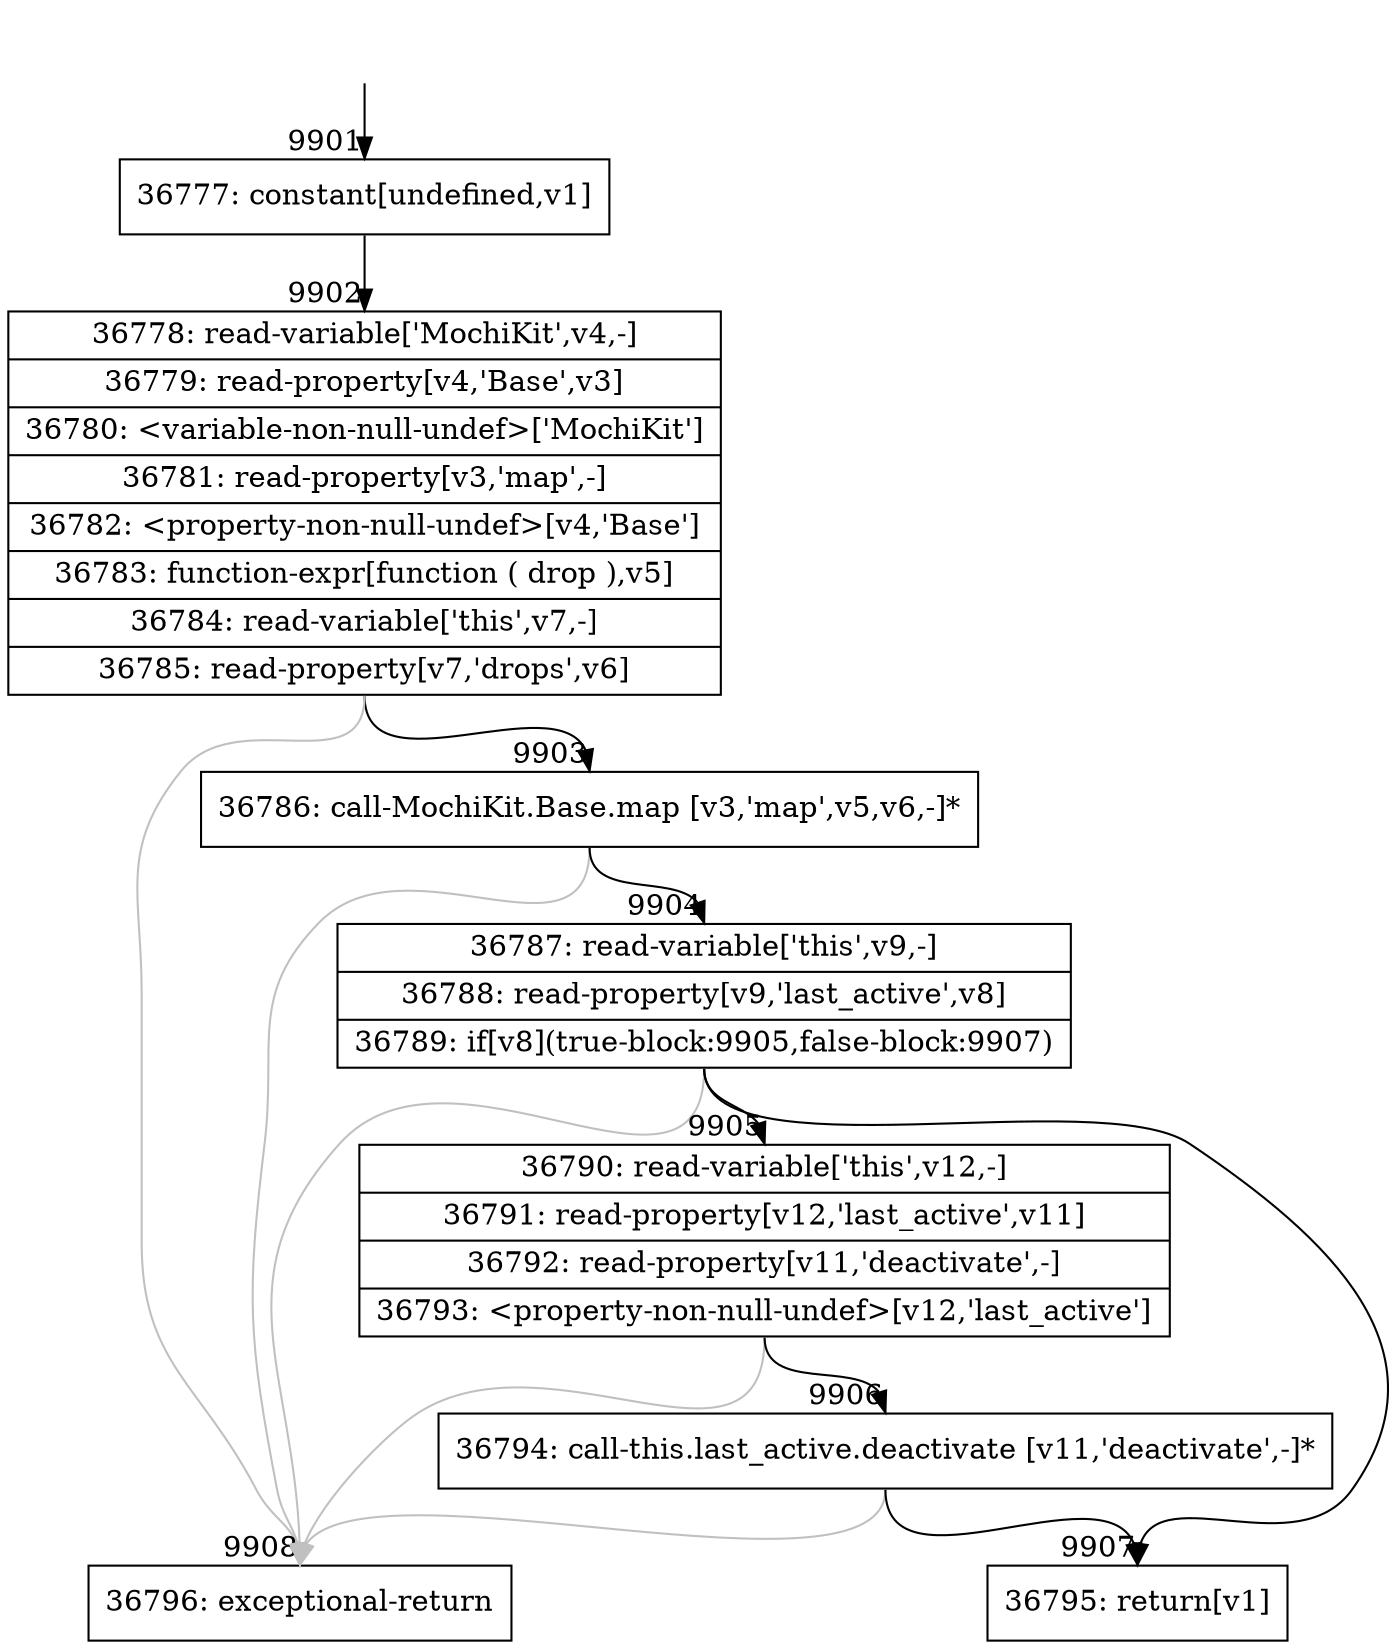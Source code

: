 digraph {
rankdir="TD"
BB_entry698[shape=none,label=""];
BB_entry698 -> BB9901 [tailport=s, headport=n, headlabel="    9901"]
BB9901 [shape=record label="{36777: constant[undefined,v1]}" ] 
BB9901 -> BB9902 [tailport=s, headport=n, headlabel="      9902"]
BB9902 [shape=record label="{36778: read-variable['MochiKit',v4,-]|36779: read-property[v4,'Base',v3]|36780: \<variable-non-null-undef\>['MochiKit']|36781: read-property[v3,'map',-]|36782: \<property-non-null-undef\>[v4,'Base']|36783: function-expr[function ( drop ),v5]|36784: read-variable['this',v7,-]|36785: read-property[v7,'drops',v6]}" ] 
BB9902 -> BB9903 [tailport=s, headport=n, headlabel="      9903"]
BB9902 -> BB9908 [tailport=s, headport=n, color=gray, headlabel="      9908"]
BB9903 [shape=record label="{36786: call-MochiKit.Base.map [v3,'map',v5,v6,-]*}" ] 
BB9903 -> BB9904 [tailport=s, headport=n, headlabel="      9904"]
BB9903 -> BB9908 [tailport=s, headport=n, color=gray]
BB9904 [shape=record label="{36787: read-variable['this',v9,-]|36788: read-property[v9,'last_active',v8]|36789: if[v8](true-block:9905,false-block:9907)}" ] 
BB9904 -> BB9905 [tailport=s, headport=n, headlabel="      9905"]
BB9904 -> BB9907 [tailport=s, headport=n, headlabel="      9907"]
BB9904 -> BB9908 [tailport=s, headport=n, color=gray]
BB9905 [shape=record label="{36790: read-variable['this',v12,-]|36791: read-property[v12,'last_active',v11]|36792: read-property[v11,'deactivate',-]|36793: \<property-non-null-undef\>[v12,'last_active']}" ] 
BB9905 -> BB9906 [tailport=s, headport=n, headlabel="      9906"]
BB9905 -> BB9908 [tailport=s, headport=n, color=gray]
BB9906 [shape=record label="{36794: call-this.last_active.deactivate [v11,'deactivate',-]*}" ] 
BB9906 -> BB9907 [tailport=s, headport=n]
BB9906 -> BB9908 [tailport=s, headport=n, color=gray]
BB9907 [shape=record label="{36795: return[v1]}" ] 
BB9908 [shape=record label="{36796: exceptional-return}" ] 
//#$~ 6979
}

